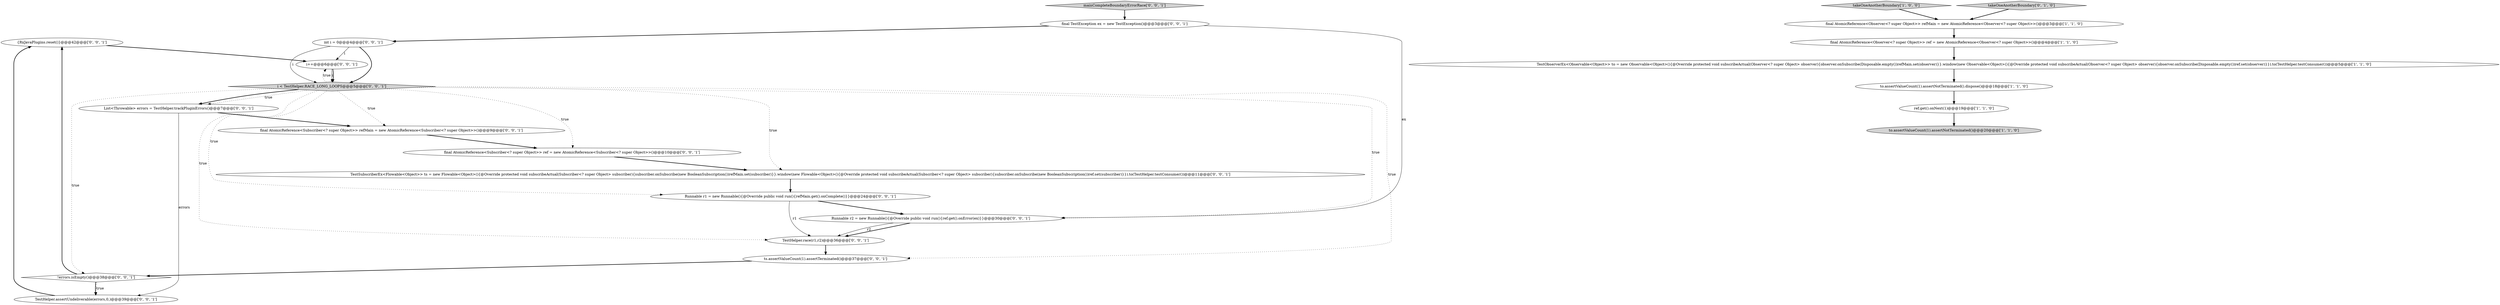 digraph {
19 [style = filled, label = "{RxJavaPlugins.reset()}@@@42@@@['0', '0', '1']", fillcolor = white, shape = ellipse image = "AAA0AAABBB3BBB"];
0 [style = filled, label = "takeOneAnotherBoundary['1', '0', '0']", fillcolor = lightgray, shape = diamond image = "AAA0AAABBB1BBB"];
9 [style = filled, label = "TestSubscriberEx<Flowable<Object>> ts = new Flowable<Object>(){@Override protected void subscribeActual(Subscriber<? super Object> subscriber){subscriber.onSubscribe(new BooleanSubscription())refMain.set(subscriber)}}.window(new Flowable<Object>(){@Override protected void subscribeActual(Subscriber<? super Object> subscriber){subscriber.onSubscribe(new BooleanSubscription())ref.set(subscriber)}}).to(TestHelper.testConsumer())@@@11@@@['0', '0', '1']", fillcolor = white, shape = ellipse image = "AAA0AAABBB3BBB"];
11 [style = filled, label = "!errors.isEmpty()@@@38@@@['0', '0', '1']", fillcolor = white, shape = diamond image = "AAA0AAABBB3BBB"];
17 [style = filled, label = "Runnable r1 = new Runnable(){@Override public void run(){refMain.get().onComplete()}}@@@24@@@['0', '0', '1']", fillcolor = white, shape = ellipse image = "AAA0AAABBB3BBB"];
12 [style = filled, label = "i++@@@6@@@['0', '0', '1']", fillcolor = white, shape = ellipse image = "AAA0AAABBB3BBB"];
23 [style = filled, label = "final AtomicReference<Subscriber<? super Object>> ref = new AtomicReference<Subscriber<? super Object>>()@@@10@@@['0', '0', '1']", fillcolor = white, shape = ellipse image = "AAA0AAABBB3BBB"];
15 [style = filled, label = "TestHelper.assertUndeliverable(errors,0,)@@@39@@@['0', '0', '1']", fillcolor = white, shape = ellipse image = "AAA0AAABBB3BBB"];
7 [style = filled, label = "takeOneAnotherBoundary['0', '1', '0']", fillcolor = lightgray, shape = diamond image = "AAA0AAABBB2BBB"];
20 [style = filled, label = "final TestException ex = new TestException()@@@3@@@['0', '0', '1']", fillcolor = white, shape = ellipse image = "AAA0AAABBB3BBB"];
5 [style = filled, label = "ref.get().onNext(1)@@@19@@@['1', '1', '0']", fillcolor = white, shape = ellipse image = "AAA0AAABBB1BBB"];
8 [style = filled, label = "mainCompleteBoundaryErrorRace['0', '0', '1']", fillcolor = lightgray, shape = diamond image = "AAA0AAABBB3BBB"];
22 [style = filled, label = "int i = 0@@@4@@@['0', '0', '1']", fillcolor = white, shape = ellipse image = "AAA0AAABBB3BBB"];
6 [style = filled, label = "TestObserverEx<Observable<Object>> to = new Observable<Object>(){@Override protected void subscribeActual(Observer<? super Object> observer){observer.onSubscribe(Disposable.empty())refMain.set(observer)}}.window(new Observable<Object>(){@Override protected void subscribeActual(Observer<? super Object> observer){observer.onSubscribe(Disposable.empty())ref.set(observer)}}).to(TestHelper.testConsumer())@@@5@@@['1', '1', '0']", fillcolor = white, shape = ellipse image = "AAA0AAABBB1BBB"];
1 [style = filled, label = "final AtomicReference<Observer<? super Object>> refMain = new AtomicReference<Observer<? super Object>>()@@@3@@@['1', '1', '0']", fillcolor = white, shape = ellipse image = "AAA0AAABBB1BBB"];
10 [style = filled, label = "final AtomicReference<Subscriber<? super Object>> refMain = new AtomicReference<Subscriber<? super Object>>()@@@9@@@['0', '0', '1']", fillcolor = white, shape = ellipse image = "AAA0AAABBB3BBB"];
4 [style = filled, label = "final AtomicReference<Observer<? super Object>> ref = new AtomicReference<Observer<? super Object>>()@@@4@@@['1', '1', '0']", fillcolor = white, shape = ellipse image = "AAA0AAABBB1BBB"];
21 [style = filled, label = "ts.assertValueCount(1).assertTerminated()@@@37@@@['0', '0', '1']", fillcolor = white, shape = ellipse image = "AAA0AAABBB3BBB"];
3 [style = filled, label = "to.assertValueCount(1).assertNotTerminated()@@@20@@@['1', '1', '0']", fillcolor = lightgray, shape = ellipse image = "AAA0AAABBB1BBB"];
13 [style = filled, label = "i < TestHelper.RACE_LONG_LOOPS@@@5@@@['0', '0', '1']", fillcolor = lightgray, shape = diamond image = "AAA0AAABBB3BBB"];
14 [style = filled, label = "Runnable r2 = new Runnable(){@Override public void run(){ref.get().onError(ex)}}@@@30@@@['0', '0', '1']", fillcolor = white, shape = ellipse image = "AAA0AAABBB3BBB"];
2 [style = filled, label = "to.assertValueCount(1).assertNotTerminated().dispose()@@@18@@@['1', '1', '0']", fillcolor = white, shape = ellipse image = "AAA0AAABBB1BBB"];
18 [style = filled, label = "List<Throwable> errors = TestHelper.trackPluginErrors()@@@7@@@['0', '0', '1']", fillcolor = white, shape = ellipse image = "AAA0AAABBB3BBB"];
16 [style = filled, label = "TestHelper.race(r1,r2)@@@36@@@['0', '0', '1']", fillcolor = white, shape = ellipse image = "AAA0AAABBB3BBB"];
21->11 [style = bold, label=""];
4->6 [style = bold, label=""];
23->9 [style = bold, label=""];
13->21 [style = dotted, label="true"];
14->16 [style = bold, label=""];
10->23 [style = bold, label=""];
12->13 [style = solid, label="i"];
2->5 [style = bold, label=""];
22->12 [style = solid, label="i"];
20->22 [style = bold, label=""];
13->11 [style = dotted, label="true"];
20->14 [style = solid, label="ex"];
13->16 [style = dotted, label="true"];
15->19 [style = bold, label=""];
13->10 [style = dotted, label="true"];
17->14 [style = bold, label=""];
11->15 [style = bold, label=""];
13->9 [style = dotted, label="true"];
13->17 [style = dotted, label="true"];
0->1 [style = bold, label=""];
13->18 [style = bold, label=""];
6->2 [style = bold, label=""];
13->23 [style = dotted, label="true"];
12->13 [style = bold, label=""];
14->16 [style = solid, label="r2"];
18->15 [style = solid, label="errors"];
16->21 [style = bold, label=""];
13->18 [style = dotted, label="true"];
9->17 [style = bold, label=""];
11->19 [style = bold, label=""];
18->10 [style = bold, label=""];
1->4 [style = bold, label=""];
11->15 [style = dotted, label="true"];
5->3 [style = bold, label=""];
7->1 [style = bold, label=""];
22->13 [style = solid, label="i"];
13->12 [style = dotted, label="true"];
19->12 [style = bold, label=""];
13->14 [style = dotted, label="true"];
8->20 [style = bold, label=""];
22->13 [style = bold, label=""];
17->16 [style = solid, label="r1"];
}

